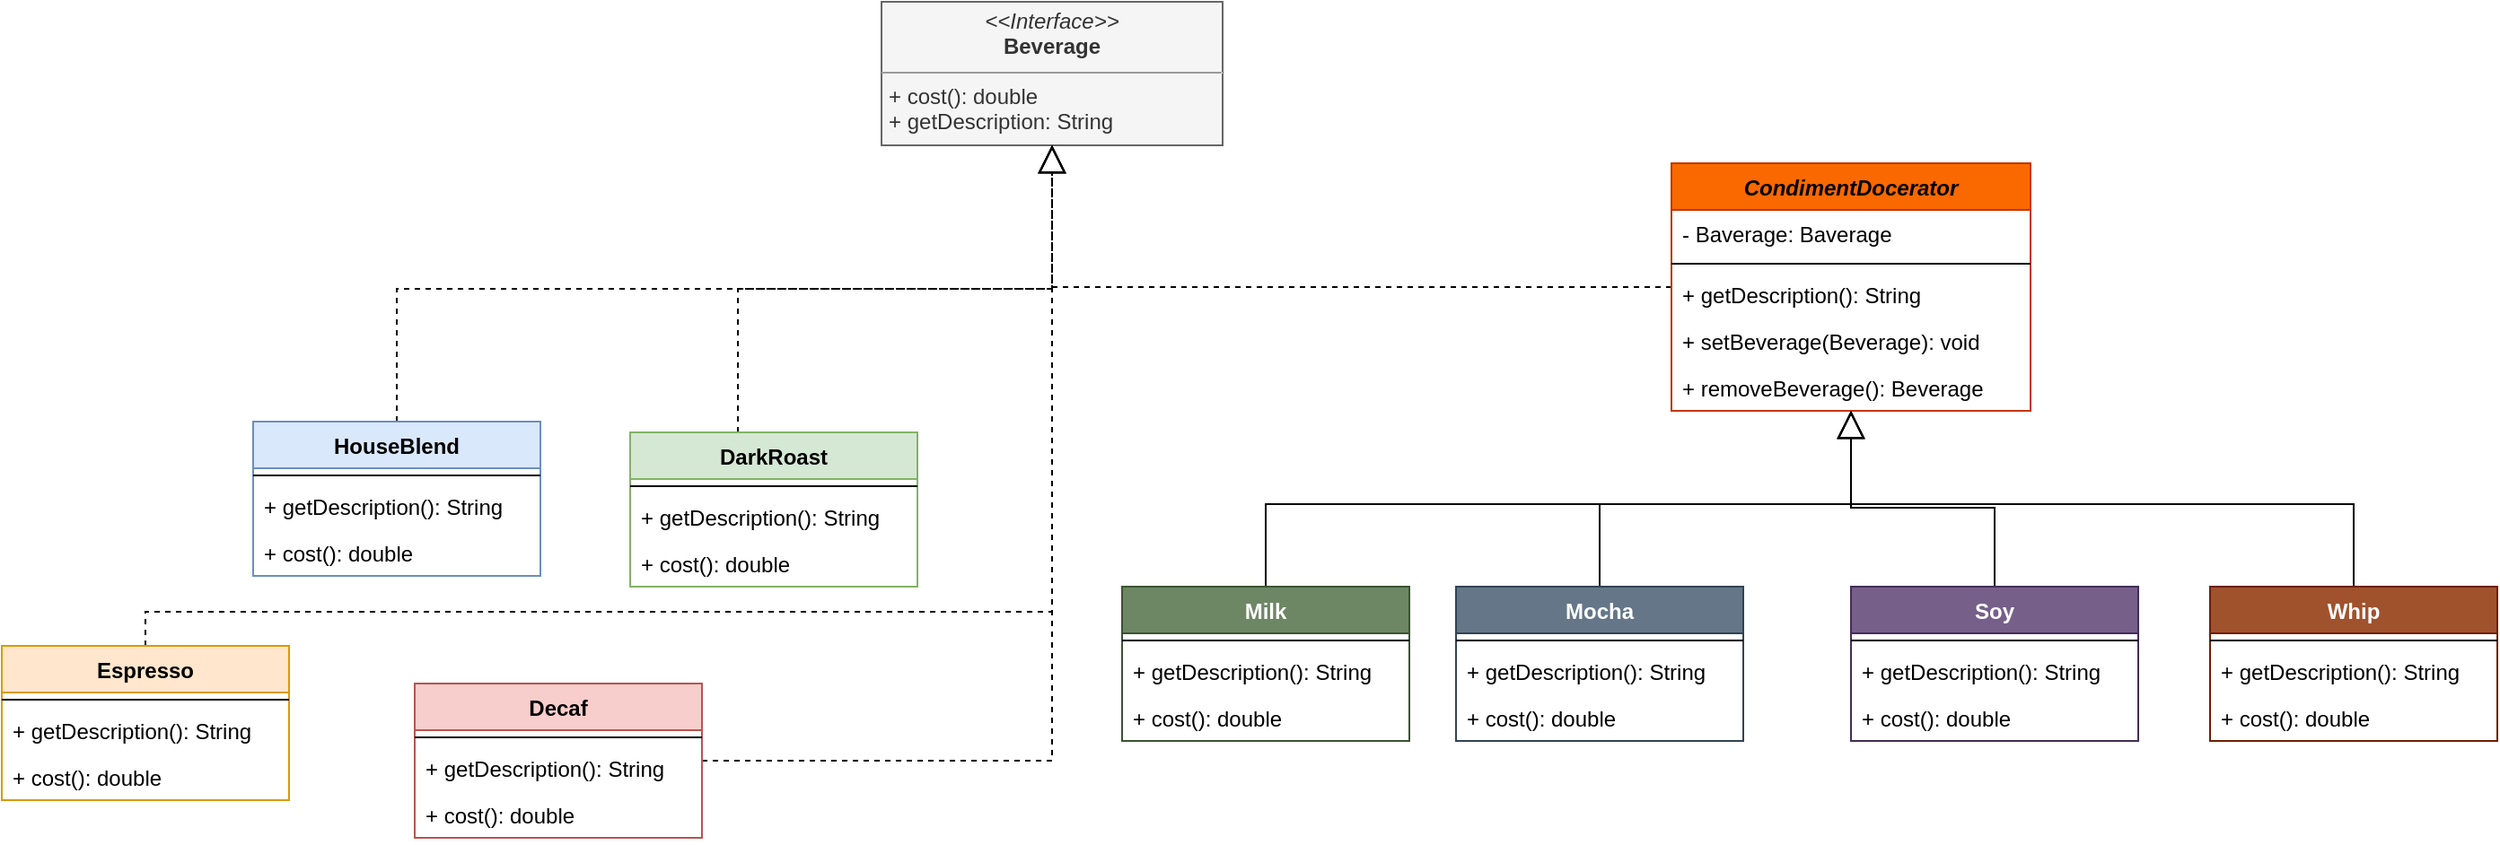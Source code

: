 <mxfile version="20.2.3" type="device"><diagram id="C5RBs43oDa-KdzZeNtuy" name="Page-1"><mxGraphModel dx="1865" dy="689" grid="1" gridSize="10" guides="1" tooltips="1" connect="1" arrows="1" fold="1" page="1" pageScale="1" pageWidth="827" pageHeight="1169" math="0" shadow="0"><root><mxCell id="WIyWlLk6GJQsqaUBKTNV-0"/><mxCell id="WIyWlLk6GJQsqaUBKTNV-1" parent="WIyWlLk6GJQsqaUBKTNV-0"/><mxCell id="sAhz8Uu2qu3MbyM2Hpql-0" value="&lt;p style=&quot;margin:0px;margin-top:4px;text-align:center;&quot;&gt;&lt;i&gt;&amp;lt;&amp;lt;Interface&amp;gt;&amp;gt;&lt;/i&gt;&lt;br&gt;&lt;b&gt;Beverage&lt;/b&gt;&lt;/p&gt;&lt;hr size=&quot;1&quot;&gt;&lt;p style=&quot;margin:0px;margin-left:4px;&quot;&gt;+ cost(): double&lt;/p&gt;&lt;p style=&quot;margin:0px;margin-left:4px;&quot;&gt;+ getDescription: String&lt;/p&gt;" style="verticalAlign=top;align=left;overflow=fill;fontSize=12;fontFamily=Helvetica;html=1;fillColor=#f5f5f5;fontColor=#333333;strokeColor=#666666;" vertex="1" parent="WIyWlLk6GJQsqaUBKTNV-1"><mxGeometry x="280" y="140" width="190" height="80" as="geometry"/></mxCell><mxCell id="sAhz8Uu2qu3MbyM2Hpql-31" style="edgeStyle=orthogonalEdgeStyle;rounded=0;orthogonalLoop=1;jettySize=auto;html=1;endArrow=block;endFill=0;endSize=13;dashed=1;" edge="1" parent="WIyWlLk6GJQsqaUBKTNV-1" source="sAhz8Uu2qu3MbyM2Hpql-1" target="sAhz8Uu2qu3MbyM2Hpql-0"><mxGeometry relative="1" as="geometry"/></mxCell><mxCell id="sAhz8Uu2qu3MbyM2Hpql-1" value="CondimentDocerator" style="swimlane;fontStyle=3;align=center;verticalAlign=top;childLayout=stackLayout;horizontal=1;startSize=26;horizontalStack=0;resizeParent=1;resizeParentMax=0;resizeLast=0;collapsible=1;marginBottom=0;fillColor=#fa6800;fontColor=#000000;strokeColor=#C73500;" vertex="1" parent="WIyWlLk6GJQsqaUBKTNV-1"><mxGeometry x="720" y="230" width="200" height="138" as="geometry"/></mxCell><mxCell id="sAhz8Uu2qu3MbyM2Hpql-57" value="- Baverage: Baverage" style="text;strokeColor=none;fillColor=none;align=left;verticalAlign=top;spacingLeft=4;spacingRight=4;overflow=hidden;rotatable=0;points=[[0,0.5],[1,0.5]];portConstraint=eastwest;" vertex="1" parent="sAhz8Uu2qu3MbyM2Hpql-1"><mxGeometry y="26" width="200" height="26" as="geometry"/></mxCell><mxCell id="sAhz8Uu2qu3MbyM2Hpql-3" value="" style="line;strokeWidth=1;fillColor=none;align=left;verticalAlign=middle;spacingTop=-1;spacingLeft=3;spacingRight=3;rotatable=0;labelPosition=right;points=[];portConstraint=eastwest;" vertex="1" parent="sAhz8Uu2qu3MbyM2Hpql-1"><mxGeometry y="52" width="200" height="8" as="geometry"/></mxCell><mxCell id="sAhz8Uu2qu3MbyM2Hpql-59" value="+ getDescription(): String" style="text;strokeColor=none;fillColor=none;align=left;verticalAlign=top;spacingLeft=4;spacingRight=4;overflow=hidden;rotatable=0;points=[[0,0.5],[1,0.5]];portConstraint=eastwest;" vertex="1" parent="sAhz8Uu2qu3MbyM2Hpql-1"><mxGeometry y="60" width="200" height="26" as="geometry"/></mxCell><mxCell id="sAhz8Uu2qu3MbyM2Hpql-58" value="+ setBeverage(Beverage): void" style="text;strokeColor=none;fillColor=none;align=left;verticalAlign=top;spacingLeft=4;spacingRight=4;overflow=hidden;rotatable=0;points=[[0,0.5],[1,0.5]];portConstraint=eastwest;" vertex="1" parent="sAhz8Uu2qu3MbyM2Hpql-1"><mxGeometry y="86" width="200" height="26" as="geometry"/></mxCell><mxCell id="sAhz8Uu2qu3MbyM2Hpql-4" value="+ removeBeverage(): Beverage" style="text;strokeColor=none;fillColor=none;align=left;verticalAlign=top;spacingLeft=4;spacingRight=4;overflow=hidden;rotatable=0;points=[[0,0.5],[1,0.5]];portConstraint=eastwest;" vertex="1" parent="sAhz8Uu2qu3MbyM2Hpql-1"><mxGeometry y="112" width="200" height="26" as="geometry"/></mxCell><mxCell id="sAhz8Uu2qu3MbyM2Hpql-62" style="edgeStyle=orthogonalEdgeStyle;rounded=0;orthogonalLoop=1;jettySize=auto;html=1;endArrow=block;endFill=0;endSize=13;" edge="1" parent="WIyWlLk6GJQsqaUBKTNV-1" source="sAhz8Uu2qu3MbyM2Hpql-6" target="sAhz8Uu2qu3MbyM2Hpql-1"><mxGeometry relative="1" as="geometry"><Array as="points"><mxPoint x="494" y="420"/><mxPoint x="820" y="420"/></Array></mxGeometry></mxCell><mxCell id="sAhz8Uu2qu3MbyM2Hpql-6" value="Milk" style="swimlane;fontStyle=1;align=center;verticalAlign=top;childLayout=stackLayout;horizontal=1;startSize=26;horizontalStack=0;resizeParent=1;resizeParentMax=0;resizeLast=0;collapsible=1;marginBottom=0;fillColor=#6d8764;fontColor=#ffffff;strokeColor=#3A5431;" vertex="1" parent="WIyWlLk6GJQsqaUBKTNV-1"><mxGeometry x="414" y="466" width="160" height="86" as="geometry"/></mxCell><mxCell id="sAhz8Uu2qu3MbyM2Hpql-8" value="" style="line;strokeWidth=1;fillColor=none;align=left;verticalAlign=middle;spacingTop=-1;spacingLeft=3;spacingRight=3;rotatable=0;labelPosition=right;points=[];portConstraint=eastwest;" vertex="1" parent="sAhz8Uu2qu3MbyM2Hpql-6"><mxGeometry y="26" width="160" height="8" as="geometry"/></mxCell><mxCell id="sAhz8Uu2qu3MbyM2Hpql-9" value="+ getDescription(): String" style="text;strokeColor=none;fillColor=none;align=left;verticalAlign=top;spacingLeft=4;spacingRight=4;overflow=hidden;rotatable=0;points=[[0,0.5],[1,0.5]];portConstraint=eastwest;" vertex="1" parent="sAhz8Uu2qu3MbyM2Hpql-6"><mxGeometry y="34" width="160" height="26" as="geometry"/></mxCell><mxCell id="sAhz8Uu2qu3MbyM2Hpql-10" value="+ cost(): double" style="text;strokeColor=none;fillColor=none;align=left;verticalAlign=top;spacingLeft=4;spacingRight=4;overflow=hidden;rotatable=0;points=[[0,0.5],[1,0.5]];portConstraint=eastwest;" vertex="1" parent="sAhz8Uu2qu3MbyM2Hpql-6"><mxGeometry y="60" width="160" height="26" as="geometry"/></mxCell><mxCell id="sAhz8Uu2qu3MbyM2Hpql-26" style="edgeStyle=orthogonalEdgeStyle;rounded=0;orthogonalLoop=1;jettySize=auto;html=1;endArrow=block;endFill=0;endSize=13;" edge="1" parent="WIyWlLk6GJQsqaUBKTNV-1" source="sAhz8Uu2qu3MbyM2Hpql-11" target="sAhz8Uu2qu3MbyM2Hpql-1"><mxGeometry relative="1" as="geometry"><Array as="points"><mxPoint x="680" y="420"/><mxPoint x="820" y="420"/></Array></mxGeometry></mxCell><mxCell id="sAhz8Uu2qu3MbyM2Hpql-11" value="Mocha" style="swimlane;fontStyle=1;align=center;verticalAlign=top;childLayout=stackLayout;horizontal=1;startSize=26;horizontalStack=0;resizeParent=1;resizeParentMax=0;resizeLast=0;collapsible=1;marginBottom=0;fillColor=#647687;fontColor=#ffffff;strokeColor=#314354;" vertex="1" parent="WIyWlLk6GJQsqaUBKTNV-1"><mxGeometry x="600" y="466" width="160" height="86" as="geometry"/></mxCell><mxCell id="sAhz8Uu2qu3MbyM2Hpql-12" value="" style="line;strokeWidth=1;fillColor=none;align=left;verticalAlign=middle;spacingTop=-1;spacingLeft=3;spacingRight=3;rotatable=0;labelPosition=right;points=[];portConstraint=eastwest;" vertex="1" parent="sAhz8Uu2qu3MbyM2Hpql-11"><mxGeometry y="26" width="160" height="8" as="geometry"/></mxCell><mxCell id="sAhz8Uu2qu3MbyM2Hpql-13" value="+ getDescription(): String" style="text;strokeColor=none;fillColor=none;align=left;verticalAlign=top;spacingLeft=4;spacingRight=4;overflow=hidden;rotatable=0;points=[[0,0.5],[1,0.5]];portConstraint=eastwest;" vertex="1" parent="sAhz8Uu2qu3MbyM2Hpql-11"><mxGeometry y="34" width="160" height="26" as="geometry"/></mxCell><mxCell id="sAhz8Uu2qu3MbyM2Hpql-14" value="+ cost(): double" style="text;strokeColor=none;fillColor=none;align=left;verticalAlign=top;spacingLeft=4;spacingRight=4;overflow=hidden;rotatable=0;points=[[0,0.5],[1,0.5]];portConstraint=eastwest;" vertex="1" parent="sAhz8Uu2qu3MbyM2Hpql-11"><mxGeometry y="60" width="160" height="26" as="geometry"/></mxCell><mxCell id="sAhz8Uu2qu3MbyM2Hpql-66" style="edgeStyle=orthogonalEdgeStyle;rounded=0;orthogonalLoop=1;jettySize=auto;html=1;endArrow=block;endFill=0;endSize=13;" edge="1" parent="WIyWlLk6GJQsqaUBKTNV-1" source="sAhz8Uu2qu3MbyM2Hpql-15" target="sAhz8Uu2qu3MbyM2Hpql-1"><mxGeometry relative="1" as="geometry"/></mxCell><mxCell id="sAhz8Uu2qu3MbyM2Hpql-15" value="Soy" style="swimlane;fontStyle=1;align=center;verticalAlign=top;childLayout=stackLayout;horizontal=1;startSize=26;horizontalStack=0;resizeParent=1;resizeParentMax=0;resizeLast=0;collapsible=1;marginBottom=0;fillColor=#76608a;fontColor=#ffffff;strokeColor=#432D57;" vertex="1" parent="WIyWlLk6GJQsqaUBKTNV-1"><mxGeometry x="820" y="466" width="160" height="86" as="geometry"/></mxCell><mxCell id="sAhz8Uu2qu3MbyM2Hpql-16" value="" style="line;strokeWidth=1;fillColor=none;align=left;verticalAlign=middle;spacingTop=-1;spacingLeft=3;spacingRight=3;rotatable=0;labelPosition=right;points=[];portConstraint=eastwest;" vertex="1" parent="sAhz8Uu2qu3MbyM2Hpql-15"><mxGeometry y="26" width="160" height="8" as="geometry"/></mxCell><mxCell id="sAhz8Uu2qu3MbyM2Hpql-17" value="+ getDescription(): String" style="text;strokeColor=none;fillColor=none;align=left;verticalAlign=top;spacingLeft=4;spacingRight=4;overflow=hidden;rotatable=0;points=[[0,0.5],[1,0.5]];portConstraint=eastwest;" vertex="1" parent="sAhz8Uu2qu3MbyM2Hpql-15"><mxGeometry y="34" width="160" height="26" as="geometry"/></mxCell><mxCell id="sAhz8Uu2qu3MbyM2Hpql-18" value="+ cost(): double" style="text;strokeColor=none;fillColor=none;align=left;verticalAlign=top;spacingLeft=4;spacingRight=4;overflow=hidden;rotatable=0;points=[[0,0.5],[1,0.5]];portConstraint=eastwest;" vertex="1" parent="sAhz8Uu2qu3MbyM2Hpql-15"><mxGeometry y="60" width="160" height="26" as="geometry"/></mxCell><mxCell id="sAhz8Uu2qu3MbyM2Hpql-29" style="edgeStyle=orthogonalEdgeStyle;rounded=0;orthogonalLoop=1;jettySize=auto;html=1;endArrow=block;endFill=0;endSize=13;" edge="1" parent="WIyWlLk6GJQsqaUBKTNV-1" source="sAhz8Uu2qu3MbyM2Hpql-19" target="sAhz8Uu2qu3MbyM2Hpql-1"><mxGeometry relative="1" as="geometry"><Array as="points"><mxPoint x="1100" y="420"/><mxPoint x="820" y="420"/></Array></mxGeometry></mxCell><mxCell id="sAhz8Uu2qu3MbyM2Hpql-19" value="Whip" style="swimlane;fontStyle=1;align=center;verticalAlign=top;childLayout=stackLayout;horizontal=1;startSize=26;horizontalStack=0;resizeParent=1;resizeParentMax=0;resizeLast=0;collapsible=1;marginBottom=0;fillColor=#a0522d;fontColor=#ffffff;strokeColor=#6D1F00;" vertex="1" parent="WIyWlLk6GJQsqaUBKTNV-1"><mxGeometry x="1020" y="466" width="160" height="86" as="geometry"/></mxCell><mxCell id="sAhz8Uu2qu3MbyM2Hpql-20" value="" style="line;strokeWidth=1;fillColor=none;align=left;verticalAlign=middle;spacingTop=-1;spacingLeft=3;spacingRight=3;rotatable=0;labelPosition=right;points=[];portConstraint=eastwest;" vertex="1" parent="sAhz8Uu2qu3MbyM2Hpql-19"><mxGeometry y="26" width="160" height="8" as="geometry"/></mxCell><mxCell id="sAhz8Uu2qu3MbyM2Hpql-21" value="+ getDescription(): String" style="text;strokeColor=none;fillColor=none;align=left;verticalAlign=top;spacingLeft=4;spacingRight=4;overflow=hidden;rotatable=0;points=[[0,0.5],[1,0.5]];portConstraint=eastwest;" vertex="1" parent="sAhz8Uu2qu3MbyM2Hpql-19"><mxGeometry y="34" width="160" height="26" as="geometry"/></mxCell><mxCell id="sAhz8Uu2qu3MbyM2Hpql-22" value="+ cost(): double" style="text;strokeColor=none;fillColor=none;align=left;verticalAlign=top;spacingLeft=4;spacingRight=4;overflow=hidden;rotatable=0;points=[[0,0.5],[1,0.5]];portConstraint=eastwest;" vertex="1" parent="sAhz8Uu2qu3MbyM2Hpql-19"><mxGeometry y="60" width="160" height="26" as="geometry"/></mxCell><mxCell id="sAhz8Uu2qu3MbyM2Hpql-52" style="edgeStyle=orthogonalEdgeStyle;rounded=0;orthogonalLoop=1;jettySize=auto;html=1;dashed=1;endArrow=block;endFill=0;endSize=13;" edge="1" parent="WIyWlLk6GJQsqaUBKTNV-1" source="sAhz8Uu2qu3MbyM2Hpql-36" target="sAhz8Uu2qu3MbyM2Hpql-0"><mxGeometry relative="1" as="geometry"><Array as="points"><mxPoint x="200" y="300"/><mxPoint x="375" y="300"/></Array></mxGeometry></mxCell><mxCell id="sAhz8Uu2qu3MbyM2Hpql-36" value="DarkRoast" style="swimlane;fontStyle=1;align=center;verticalAlign=top;childLayout=stackLayout;horizontal=1;startSize=26;horizontalStack=0;resizeParent=1;resizeParentMax=0;resizeLast=0;collapsible=1;marginBottom=0;fillColor=#d5e8d4;strokeColor=#82b366;" vertex="1" parent="WIyWlLk6GJQsqaUBKTNV-1"><mxGeometry x="140" y="380" width="160" height="86" as="geometry"/></mxCell><mxCell id="sAhz8Uu2qu3MbyM2Hpql-37" value="" style="line;strokeWidth=1;fillColor=none;align=left;verticalAlign=middle;spacingTop=-1;spacingLeft=3;spacingRight=3;rotatable=0;labelPosition=right;points=[];portConstraint=eastwest;" vertex="1" parent="sAhz8Uu2qu3MbyM2Hpql-36"><mxGeometry y="26" width="160" height="8" as="geometry"/></mxCell><mxCell id="sAhz8Uu2qu3MbyM2Hpql-38" value="+ getDescription(): String" style="text;strokeColor=none;fillColor=none;align=left;verticalAlign=top;spacingLeft=4;spacingRight=4;overflow=hidden;rotatable=0;points=[[0,0.5],[1,0.5]];portConstraint=eastwest;" vertex="1" parent="sAhz8Uu2qu3MbyM2Hpql-36"><mxGeometry y="34" width="160" height="26" as="geometry"/></mxCell><mxCell id="sAhz8Uu2qu3MbyM2Hpql-39" value="+ cost(): double" style="text;strokeColor=none;fillColor=none;align=left;verticalAlign=top;spacingLeft=4;spacingRight=4;overflow=hidden;rotatable=0;points=[[0,0.5],[1,0.5]];portConstraint=eastwest;" vertex="1" parent="sAhz8Uu2qu3MbyM2Hpql-36"><mxGeometry y="60" width="160" height="26" as="geometry"/></mxCell><mxCell id="sAhz8Uu2qu3MbyM2Hpql-53" style="edgeStyle=orthogonalEdgeStyle;rounded=0;orthogonalLoop=1;jettySize=auto;html=1;dashed=1;endArrow=block;endFill=0;endSize=13;" edge="1" parent="WIyWlLk6GJQsqaUBKTNV-1" source="sAhz8Uu2qu3MbyM2Hpql-40" target="sAhz8Uu2qu3MbyM2Hpql-0"><mxGeometry relative="1" as="geometry"><Array as="points"><mxPoint x="10" y="300"/><mxPoint x="375" y="300"/></Array></mxGeometry></mxCell><mxCell id="sAhz8Uu2qu3MbyM2Hpql-40" value="HouseBlend" style="swimlane;fontStyle=1;align=center;verticalAlign=top;childLayout=stackLayout;horizontal=1;startSize=26;horizontalStack=0;resizeParent=1;resizeParentMax=0;resizeLast=0;collapsible=1;marginBottom=0;fillColor=#dae8fc;strokeColor=#6c8ebf;" vertex="1" parent="WIyWlLk6GJQsqaUBKTNV-1"><mxGeometry x="-70" y="374" width="160" height="86" as="geometry"/></mxCell><mxCell id="sAhz8Uu2qu3MbyM2Hpql-41" value="" style="line;strokeWidth=1;fillColor=none;align=left;verticalAlign=middle;spacingTop=-1;spacingLeft=3;spacingRight=3;rotatable=0;labelPosition=right;points=[];portConstraint=eastwest;" vertex="1" parent="sAhz8Uu2qu3MbyM2Hpql-40"><mxGeometry y="26" width="160" height="8" as="geometry"/></mxCell><mxCell id="sAhz8Uu2qu3MbyM2Hpql-42" value="+ getDescription(): String" style="text;strokeColor=none;fillColor=none;align=left;verticalAlign=top;spacingLeft=4;spacingRight=4;overflow=hidden;rotatable=0;points=[[0,0.5],[1,0.5]];portConstraint=eastwest;" vertex="1" parent="sAhz8Uu2qu3MbyM2Hpql-40"><mxGeometry y="34" width="160" height="26" as="geometry"/></mxCell><mxCell id="sAhz8Uu2qu3MbyM2Hpql-43" value="+ cost(): double" style="text;strokeColor=none;fillColor=none;align=left;verticalAlign=top;spacingLeft=4;spacingRight=4;overflow=hidden;rotatable=0;points=[[0,0.5],[1,0.5]];portConstraint=eastwest;" vertex="1" parent="sAhz8Uu2qu3MbyM2Hpql-40"><mxGeometry y="60" width="160" height="26" as="geometry"/></mxCell><mxCell id="sAhz8Uu2qu3MbyM2Hpql-55" style="edgeStyle=orthogonalEdgeStyle;rounded=0;orthogonalLoop=1;jettySize=auto;html=1;dashed=1;endArrow=block;endFill=0;endSize=13;" edge="1" parent="WIyWlLk6GJQsqaUBKTNV-1" source="sAhz8Uu2qu3MbyM2Hpql-44" target="sAhz8Uu2qu3MbyM2Hpql-0"><mxGeometry relative="1" as="geometry"><Array as="points"><mxPoint x="-130" y="480"/><mxPoint x="375" y="480"/></Array></mxGeometry></mxCell><mxCell id="sAhz8Uu2qu3MbyM2Hpql-44" value="Espresso" style="swimlane;fontStyle=1;align=center;verticalAlign=top;childLayout=stackLayout;horizontal=1;startSize=26;horizontalStack=0;resizeParent=1;resizeParentMax=0;resizeLast=0;collapsible=1;marginBottom=0;fillColor=#ffe6cc;strokeColor=#d79b00;" vertex="1" parent="WIyWlLk6GJQsqaUBKTNV-1"><mxGeometry x="-210" y="499" width="160" height="86" as="geometry"/></mxCell><mxCell id="sAhz8Uu2qu3MbyM2Hpql-45" value="" style="line;strokeWidth=1;fillColor=none;align=left;verticalAlign=middle;spacingTop=-1;spacingLeft=3;spacingRight=3;rotatable=0;labelPosition=right;points=[];portConstraint=eastwest;" vertex="1" parent="sAhz8Uu2qu3MbyM2Hpql-44"><mxGeometry y="26" width="160" height="8" as="geometry"/></mxCell><mxCell id="sAhz8Uu2qu3MbyM2Hpql-46" value="+ getDescription(): String" style="text;strokeColor=none;fillColor=none;align=left;verticalAlign=top;spacingLeft=4;spacingRight=4;overflow=hidden;rotatable=0;points=[[0,0.5],[1,0.5]];portConstraint=eastwest;" vertex="1" parent="sAhz8Uu2qu3MbyM2Hpql-44"><mxGeometry y="34" width="160" height="26" as="geometry"/></mxCell><mxCell id="sAhz8Uu2qu3MbyM2Hpql-47" value="+ cost(): double" style="text;strokeColor=none;fillColor=none;align=left;verticalAlign=top;spacingLeft=4;spacingRight=4;overflow=hidden;rotatable=0;points=[[0,0.5],[1,0.5]];portConstraint=eastwest;" vertex="1" parent="sAhz8Uu2qu3MbyM2Hpql-44"><mxGeometry y="60" width="160" height="26" as="geometry"/></mxCell><mxCell id="sAhz8Uu2qu3MbyM2Hpql-54" style="edgeStyle=orthogonalEdgeStyle;rounded=0;orthogonalLoop=1;jettySize=auto;html=1;dashed=1;endArrow=block;endFill=0;endSize=13;" edge="1" parent="WIyWlLk6GJQsqaUBKTNV-1" source="sAhz8Uu2qu3MbyM2Hpql-48" target="sAhz8Uu2qu3MbyM2Hpql-0"><mxGeometry relative="1" as="geometry"/></mxCell><mxCell id="sAhz8Uu2qu3MbyM2Hpql-48" value="Decaf" style="swimlane;fontStyle=1;align=center;verticalAlign=top;childLayout=stackLayout;horizontal=1;startSize=26;horizontalStack=0;resizeParent=1;resizeParentMax=0;resizeLast=0;collapsible=1;marginBottom=0;fillColor=#f8cecc;strokeColor=#b85450;" vertex="1" parent="WIyWlLk6GJQsqaUBKTNV-1"><mxGeometry x="20" y="520" width="160" height="86" as="geometry"/></mxCell><mxCell id="sAhz8Uu2qu3MbyM2Hpql-49" value="" style="line;strokeWidth=1;fillColor=none;align=left;verticalAlign=middle;spacingTop=-1;spacingLeft=3;spacingRight=3;rotatable=0;labelPosition=right;points=[];portConstraint=eastwest;" vertex="1" parent="sAhz8Uu2qu3MbyM2Hpql-48"><mxGeometry y="26" width="160" height="8" as="geometry"/></mxCell><mxCell id="sAhz8Uu2qu3MbyM2Hpql-50" value="+ getDescription(): String" style="text;strokeColor=none;fillColor=none;align=left;verticalAlign=top;spacingLeft=4;spacingRight=4;overflow=hidden;rotatable=0;points=[[0,0.5],[1,0.5]];portConstraint=eastwest;" vertex="1" parent="sAhz8Uu2qu3MbyM2Hpql-48"><mxGeometry y="34" width="160" height="26" as="geometry"/></mxCell><mxCell id="sAhz8Uu2qu3MbyM2Hpql-51" value="+ cost(): double" style="text;strokeColor=none;fillColor=none;align=left;verticalAlign=top;spacingLeft=4;spacingRight=4;overflow=hidden;rotatable=0;points=[[0,0.5],[1,0.5]];portConstraint=eastwest;" vertex="1" parent="sAhz8Uu2qu3MbyM2Hpql-48"><mxGeometry y="60" width="160" height="26" as="geometry"/></mxCell></root></mxGraphModel></diagram></mxfile>